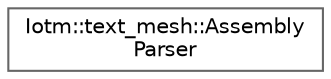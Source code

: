 digraph "Graphical Class Hierarchy"
{
 // INTERACTIVE_SVG=YES
 // LATEX_PDF_SIZE
  bgcolor="transparent";
  edge [fontname=Helvetica,fontsize=10,labelfontname=Helvetica,labelfontsize=10];
  node [fontname=Helvetica,fontsize=10,shape=box,height=0.2,width=0.4];
  rankdir="LR";
  Node0 [id="Node000000",label="Iotm::text_mesh::Assembly\lParser",height=0.2,width=0.4,color="grey40", fillcolor="white", style="filled",URL="$classIotm_1_1text__mesh_1_1AssemblyParser.html",tooltip=" "];
}

